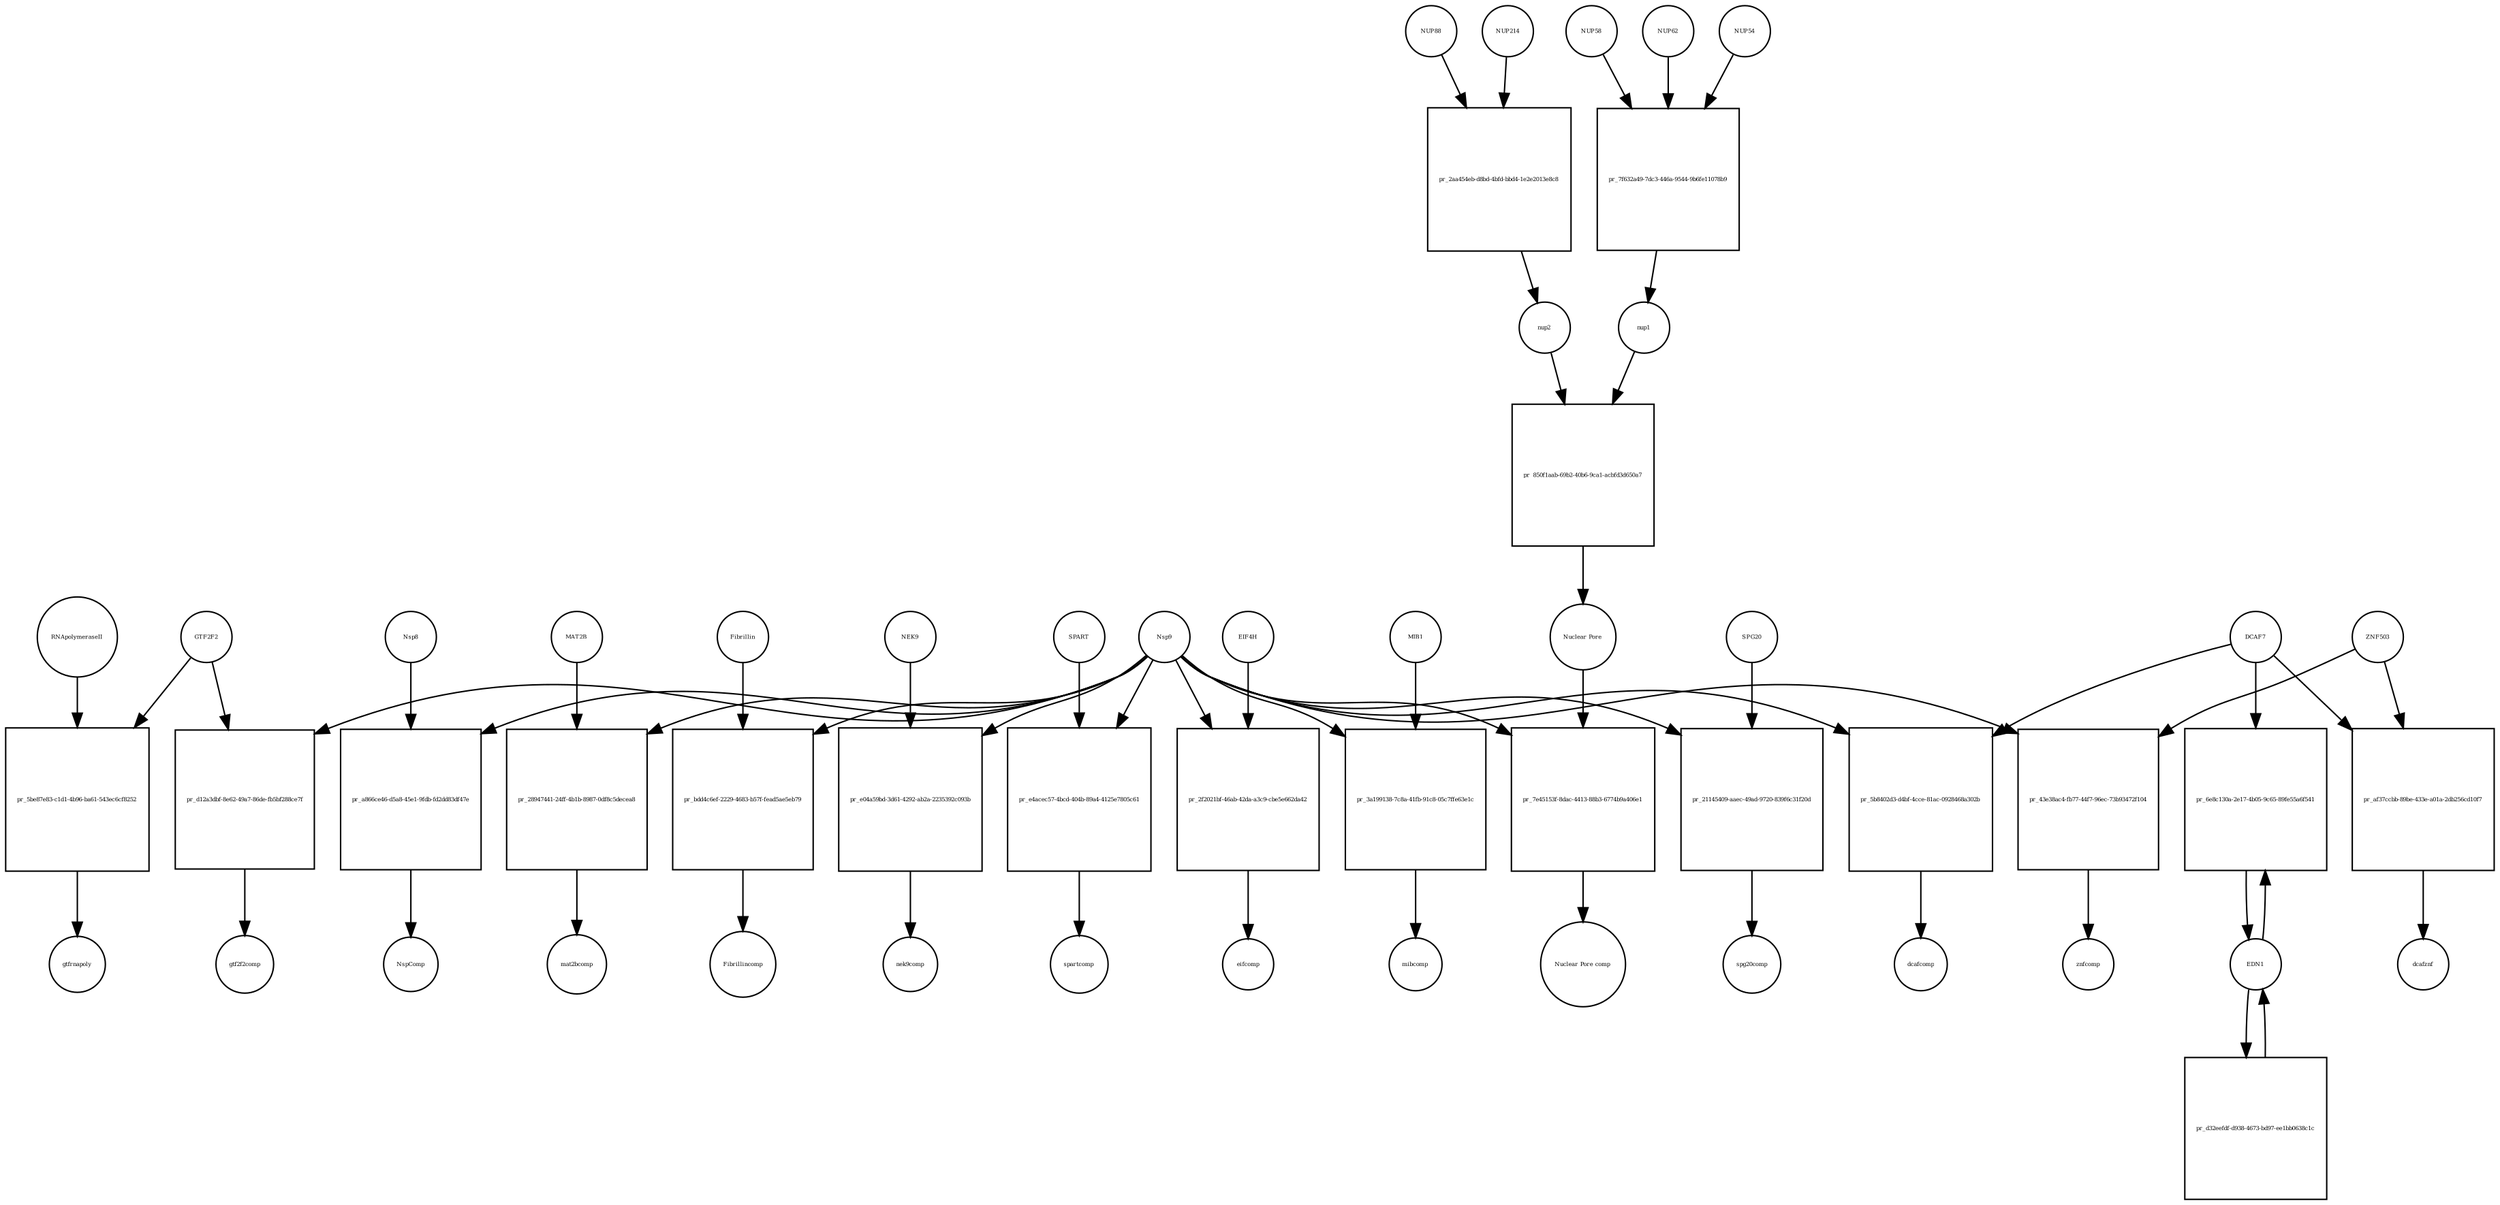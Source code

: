strict digraph  {
Nsp9 [annotation="urn_miriam_uniprot_P0DTD1|urn_miriam_ncbiprotein_YP_009725305", bipartite=0, cls=macromolecule, fontsize=4, label=Nsp9, shape=circle];
"pr_a866ce46-d5a8-45e1-9fdb-fd2dd83df47e" [annotation="", bipartite=1, cls=process, fontsize=4, label="pr_a866ce46-d5a8-45e1-9fdb-fd2dd83df47e", shape=square];
Nsp8 [annotation="urn_miriam_uniprot_P0DTD1|urn_miriam_ncbiprotein_YP_009725304", bipartite=0, cls=macromolecule, fontsize=4, label=Nsp8, shape=circle];
NspComp [annotation="", bipartite=0, cls=complex, fontsize=4, label=NspComp, shape=circle];
RNApolymeraseII [annotation=urn_miriam_uniprot_P30876, bipartite=0, cls=macromolecule, fontsize=4, label=RNApolymeraseII, shape=circle];
"pr_5be87e83-c1d1-4b96-ba61-543ec6cf8252" [annotation="", bipartite=1, cls=process, fontsize=4, label="pr_5be87e83-c1d1-4b96-ba61-543ec6cf8252", shape=square];
GTF2F2 [annotation="urn_miriam_uniprot_P13984|urn_miriam_pubmed_10428810", bipartite=0, cls=macromolecule, fontsize=4, label=GTF2F2, shape=circle];
gtfrnapoly [annotation="", bipartite=0, cls=complex, fontsize=4, label=gtfrnapoly, shape=circle];
EDN1 [annotation=urn_miriam_uniprot_P05305, bipartite=0, cls=macromolecule, fontsize=4, label=EDN1, shape=circle];
"pr_6e8c130a-2e17-4b05-9c65-89fe55a6f541" [annotation="", bipartite=1, cls=process, fontsize=4, label="pr_6e8c130a-2e17-4b05-9c65-89fe55a6f541", shape=square];
DCAF7 [annotation="urn_miriam_uniprot_P61962|urn_miriam_pubmed_16887337|urn_miriam_pubmed_16949367", bipartite=0, cls=macromolecule, fontsize=4, label=DCAF7, shape=circle];
"pr_d32eefdf-d938-4673-bd97-ee1bb0638c1c" [annotation="", bipartite=1, cls=process, fontsize=4, label="pr_d32eefdf-d938-4673-bd97-ee1bb0638c1c", shape=square];
MAT2B [annotation="urn_miriam_uniprot_Q9NZL9|urn_miriam_pubmed_10644686|urn_miriam_pubmed_23189196|urn_miriam_pubmed_25075345|urn_miriam_pubmed_23425511", bipartite=0, cls=macromolecule, fontsize=4, label=MAT2B, shape=circle];
"pr_28947441-24ff-4b1b-8987-0df8c5decea8" [annotation="", bipartite=1, cls=process, fontsize=4, label="pr_28947441-24ff-4b1b-8987-0df8c5decea8", shape=square];
mat2bcomp [annotation="", bipartite=0, cls=complex, fontsize=4, label=mat2bcomp, shape=circle];
"pr_d12a3dbf-8e62-49a7-86de-fb5bf288ce7f" [annotation="", bipartite=1, cls=process, fontsize=4, label="pr_d12a3dbf-8e62-49a7-86de-fb5bf288ce7f", shape=square];
gtf2f2comp [annotation="", bipartite=0, cls=complex, fontsize=4, label=gtf2f2comp, shape=circle];
"pr_bdd4c6ef-2229-4683-b57f-fead5ae5eb79" [annotation="", bipartite=1, cls=process, fontsize=4, label="pr_bdd4c6ef-2229-4683-b57f-fead5ae5eb79", shape=square];
Fibrillin [annotation="", bipartite=0, cls=complex, fontsize=4, label=Fibrillin, shape=circle];
Fibrillincomp [annotation="", bipartite=0, cls=complex, fontsize=4, label=Fibrillincomp, shape=circle];
"pr_e04a59bd-3d61-4292-ab2a-2235392c093b" [annotation="", bipartite=1, cls=process, fontsize=4, label="pr_e04a59bd-3d61-4292-ab2a-2235392c093b", shape=square];
NEK9 [annotation=urn_miriam_uniprot_Q8TD19, bipartite=0, cls=macromolecule, fontsize=4, label=NEK9, shape=circle];
nek9comp [annotation="", bipartite=0, cls=complex, fontsize=4, label=nek9comp, shape=circle];
SPART [annotation=urn_miriam_uniprot_Q8N0X7, bipartite=0, cls=macromolecule, fontsize=4, label=SPART, shape=circle];
"pr_e4acec57-4bcd-404b-89a4-4125e7805c61" [annotation="", bipartite=1, cls=process, fontsize=4, label="pr_e4acec57-4bcd-404b-89a4-4125e7805c61", shape=square];
spartcomp [annotation="", bipartite=0, cls=complex, fontsize=4, label=spartcomp, shape=circle];
"pr_2f2021bf-46ab-42da-a3c9-cbe5e662da42" [annotation="", bipartite=1, cls=process, fontsize=4, label="pr_2f2021bf-46ab-42da-a3c9-cbe5e662da42", shape=square];
EIF4H [annotation="urn_miriam_uniprot_Q15056|urn_miriam_pubmed_10585411|urn_miriam_pubmed_11418588", bipartite=0, cls=macromolecule, fontsize=4, label=EIF4H, shape=circle];
eifcomp [annotation="", bipartite=0, cls=complex, fontsize=4, label=eifcomp, shape=circle];
"pr_5b8402d3-d4bf-4cce-81ac-0928468a302b" [annotation="", bipartite=1, cls=process, fontsize=4, label="pr_5b8402d3-d4bf-4cce-81ac-0928468a302b", shape=square];
dcafcomp [annotation="", bipartite=0, cls=complex, fontsize=4, label=dcafcomp, shape=circle];
"pr_43e38ac4-fb77-44f7-96ec-73b93472f104" [annotation="", bipartite=1, cls=process, fontsize=4, label="pr_43e38ac4-fb77-44f7-96ec-73b93472f104", shape=square];
ZNF503 [annotation=urn_miriam_uniprot_Q96F45, bipartite=0, cls=macromolecule, fontsize=4, label=ZNF503, shape=circle];
znfcomp [annotation="", bipartite=0, cls=complex, fontsize=4, label=znfcomp, shape=circle];
MIB1 [annotation="urn_miriam_uniprot_Q86YT6|urn_miriam_pubmed_24185901", bipartite=0, cls=macromolecule, fontsize=4, label=MIB1, shape=circle];
"pr_3a199138-7c8a-41fb-91c8-05c7ffe63e1c" [annotation="", bipartite=1, cls=process, fontsize=4, label="pr_3a199138-7c8a-41fb-91c8-05c7ffe63e1c", shape=square];
mibcomp [annotation="", bipartite=0, cls=complex, fontsize=4, label=mibcomp, shape=circle];
"pr_af37ccbb-89be-433e-a01a-2db256cd10f7" [annotation="", bipartite=1, cls=process, fontsize=4, label="pr_af37ccbb-89be-433e-a01a-2db256cd10f7", shape=square];
dcafznf [annotation="", bipartite=0, cls=complex, fontsize=4, label=dcafznf, shape=circle];
"pr_7e45153f-8dac-4413-88b3-6774b9a406e1" [annotation="", bipartite=1, cls=process, fontsize=4, label="pr_7e45153f-8dac-4413-88b3-6774b9a406e1", shape=square];
"Nuclear Pore" [annotation="", bipartite=0, cls=complex, fontsize=4, label="Nuclear Pore", shape=circle];
"Nuclear Pore comp" [annotation="", bipartite=0, cls=complex, fontsize=4, label="Nuclear Pore comp", shape=circle];
NUP214 [annotation=urn_miriam_uniprot_P35658, bipartite=0, cls=macromolecule, fontsize=4, label=NUP214, shape=circle];
"pr_2aa454eb-d8bd-4bfd-bbd4-1e2e2013e8c8" [annotation="", bipartite=1, cls=process, fontsize=4, label="pr_2aa454eb-d8bd-4bfd-bbd4-1e2e2013e8c8", shape=square];
NUP88 [annotation="urn_miriam_uniprot_Q99567|urn_miriam_pubmed_30543681", bipartite=0, cls=macromolecule, fontsize=4, label=NUP88, shape=circle];
nup2 [annotation="", bipartite=0, cls=complex, fontsize=4, label=nup2, shape=circle];
nup1 [annotation="", bipartite=0, cls=complex, fontsize=4, label=nup1, shape=circle];
"pr_850f1aab-69b2-40b6-9ca1-acbfd3d650a7" [annotation="", bipartite=1, cls=process, fontsize=4, label="pr_850f1aab-69b2-40b6-9ca1-acbfd3d650a7", shape=square];
"pr_21145409-aaec-49ad-9720-839f6c31f20d" [annotation="", bipartite=1, cls=process, fontsize=4, label="pr_21145409-aaec-49ad-9720-839f6c31f20d", shape=square];
SPG20 [annotation="", bipartite=0, cls=macromolecule, fontsize=4, label=SPG20, shape=circle];
spg20comp [annotation="", bipartite=0, cls=complex, fontsize=4, label=spg20comp, shape=circle];
NUP54 [annotation=urn_miriam_uniprot_Q7Z3B4, bipartite=0, cls=macromolecule, fontsize=4, label=NUP54, shape=circle];
"pr_7f632a49-7dc3-446a-9544-9b6fe11078b9" [annotation="", bipartite=1, cls=process, fontsize=4, label="pr_7f632a49-7dc3-446a-9544-9b6fe11078b9", shape=square];
NUP58 [annotation=urn_miriam_uniprot_Q9BVL2, bipartite=0, cls=macromolecule, fontsize=4, label=NUP58, shape=circle];
NUP62 [annotation=urn_miriam_uniprot_P37198, bipartite=0, cls=macromolecule, fontsize=4, label=NUP62, shape=circle];
Nsp9 -> "pr_a866ce46-d5a8-45e1-9fdb-fd2dd83df47e"  [annotation="", interaction_type=consumption];
Nsp9 -> "pr_28947441-24ff-4b1b-8987-0df8c5decea8"  [annotation="", interaction_type=consumption];
Nsp9 -> "pr_d12a3dbf-8e62-49a7-86de-fb5bf288ce7f"  [annotation="", interaction_type=consumption];
Nsp9 -> "pr_bdd4c6ef-2229-4683-b57f-fead5ae5eb79"  [annotation="", interaction_type=consumption];
Nsp9 -> "pr_e04a59bd-3d61-4292-ab2a-2235392c093b"  [annotation="", interaction_type=consumption];
Nsp9 -> "pr_e4acec57-4bcd-404b-89a4-4125e7805c61"  [annotation="", interaction_type=consumption];
Nsp9 -> "pr_2f2021bf-46ab-42da-a3c9-cbe5e662da42"  [annotation="", interaction_type=consumption];
Nsp9 -> "pr_5b8402d3-d4bf-4cce-81ac-0928468a302b"  [annotation="", interaction_type=consumption];
Nsp9 -> "pr_43e38ac4-fb77-44f7-96ec-73b93472f104"  [annotation="", interaction_type=consumption];
Nsp9 -> "pr_3a199138-7c8a-41fb-91c8-05c7ffe63e1c"  [annotation="", interaction_type=consumption];
Nsp9 -> "pr_7e45153f-8dac-4413-88b3-6774b9a406e1"  [annotation="", interaction_type=consumption];
Nsp9 -> "pr_21145409-aaec-49ad-9720-839f6c31f20d"  [annotation="", interaction_type=consumption];
"pr_a866ce46-d5a8-45e1-9fdb-fd2dd83df47e" -> NspComp  [annotation="", interaction_type=production];
Nsp8 -> "pr_a866ce46-d5a8-45e1-9fdb-fd2dd83df47e"  [annotation="", interaction_type=consumption];
RNApolymeraseII -> "pr_5be87e83-c1d1-4b96-ba61-543ec6cf8252"  [annotation="", interaction_type=consumption];
"pr_5be87e83-c1d1-4b96-ba61-543ec6cf8252" -> gtfrnapoly  [annotation="", interaction_type=production];
GTF2F2 -> "pr_5be87e83-c1d1-4b96-ba61-543ec6cf8252"  [annotation="", interaction_type=consumption];
GTF2F2 -> "pr_d12a3dbf-8e62-49a7-86de-fb5bf288ce7f"  [annotation="", interaction_type=consumption];
EDN1 -> "pr_6e8c130a-2e17-4b05-9c65-89fe55a6f541"  [annotation="", interaction_type=consumption];
EDN1 -> "pr_d32eefdf-d938-4673-bd97-ee1bb0638c1c"  [annotation="", interaction_type=consumption];
"pr_6e8c130a-2e17-4b05-9c65-89fe55a6f541" -> EDN1  [annotation="", interaction_type=production];
DCAF7 -> "pr_6e8c130a-2e17-4b05-9c65-89fe55a6f541"  [annotation=urn_miriam_pubmed_27880803, interaction_type=catalysis];
DCAF7 -> "pr_5b8402d3-d4bf-4cce-81ac-0928468a302b"  [annotation="", interaction_type=consumption];
DCAF7 -> "pr_af37ccbb-89be-433e-a01a-2db256cd10f7"  [annotation="", interaction_type=consumption];
"pr_d32eefdf-d938-4673-bd97-ee1bb0638c1c" -> EDN1  [annotation="", interaction_type=production];
MAT2B -> "pr_28947441-24ff-4b1b-8987-0df8c5decea8"  [annotation="", interaction_type=consumption];
"pr_28947441-24ff-4b1b-8987-0df8c5decea8" -> mat2bcomp  [annotation="", interaction_type=production];
"pr_d12a3dbf-8e62-49a7-86de-fb5bf288ce7f" -> gtf2f2comp  [annotation="", interaction_type=production];
"pr_bdd4c6ef-2229-4683-b57f-fead5ae5eb79" -> Fibrillincomp  [annotation="", interaction_type=production];
Fibrillin -> "pr_bdd4c6ef-2229-4683-b57f-fead5ae5eb79"  [annotation="", interaction_type=consumption];
"pr_e04a59bd-3d61-4292-ab2a-2235392c093b" -> nek9comp  [annotation="", interaction_type=production];
NEK9 -> "pr_e04a59bd-3d61-4292-ab2a-2235392c093b"  [annotation="", interaction_type=consumption];
SPART -> "pr_e4acec57-4bcd-404b-89a4-4125e7805c61"  [annotation="", interaction_type=consumption];
"pr_e4acec57-4bcd-404b-89a4-4125e7805c61" -> spartcomp  [annotation="", interaction_type=production];
"pr_2f2021bf-46ab-42da-a3c9-cbe5e662da42" -> eifcomp  [annotation="", interaction_type=production];
EIF4H -> "pr_2f2021bf-46ab-42da-a3c9-cbe5e662da42"  [annotation="", interaction_type=consumption];
"pr_5b8402d3-d4bf-4cce-81ac-0928468a302b" -> dcafcomp  [annotation="", interaction_type=production];
"pr_43e38ac4-fb77-44f7-96ec-73b93472f104" -> znfcomp  [annotation="", interaction_type=production];
ZNF503 -> "pr_43e38ac4-fb77-44f7-96ec-73b93472f104"  [annotation="", interaction_type=consumption];
ZNF503 -> "pr_af37ccbb-89be-433e-a01a-2db256cd10f7"  [annotation="", interaction_type=consumption];
MIB1 -> "pr_3a199138-7c8a-41fb-91c8-05c7ffe63e1c"  [annotation="", interaction_type=consumption];
"pr_3a199138-7c8a-41fb-91c8-05c7ffe63e1c" -> mibcomp  [annotation="", interaction_type=production];
"pr_af37ccbb-89be-433e-a01a-2db256cd10f7" -> dcafznf  [annotation="", interaction_type=production];
"pr_7e45153f-8dac-4413-88b3-6774b9a406e1" -> "Nuclear Pore comp"  [annotation="", interaction_type=production];
"Nuclear Pore" -> "pr_7e45153f-8dac-4413-88b3-6774b9a406e1"  [annotation="", interaction_type=consumption];
NUP214 -> "pr_2aa454eb-d8bd-4bfd-bbd4-1e2e2013e8c8"  [annotation="", interaction_type=consumption];
"pr_2aa454eb-d8bd-4bfd-bbd4-1e2e2013e8c8" -> nup2  [annotation="", interaction_type=production];
NUP88 -> "pr_2aa454eb-d8bd-4bfd-bbd4-1e2e2013e8c8"  [annotation="", interaction_type=consumption];
nup2 -> "pr_850f1aab-69b2-40b6-9ca1-acbfd3d650a7"  [annotation="", interaction_type=consumption];
nup1 -> "pr_850f1aab-69b2-40b6-9ca1-acbfd3d650a7"  [annotation="", interaction_type=consumption];
"pr_850f1aab-69b2-40b6-9ca1-acbfd3d650a7" -> "Nuclear Pore"  [annotation="", interaction_type=production];
"pr_21145409-aaec-49ad-9720-839f6c31f20d" -> spg20comp  [annotation="", interaction_type=production];
SPG20 -> "pr_21145409-aaec-49ad-9720-839f6c31f20d"  [annotation="", interaction_type=consumption];
NUP54 -> "pr_7f632a49-7dc3-446a-9544-9b6fe11078b9"  [annotation="", interaction_type=consumption];
"pr_7f632a49-7dc3-446a-9544-9b6fe11078b9" -> nup1  [annotation="", interaction_type=production];
NUP58 -> "pr_7f632a49-7dc3-446a-9544-9b6fe11078b9"  [annotation="", interaction_type=consumption];
NUP62 -> "pr_7f632a49-7dc3-446a-9544-9b6fe11078b9"  [annotation="", interaction_type=consumption];
}
